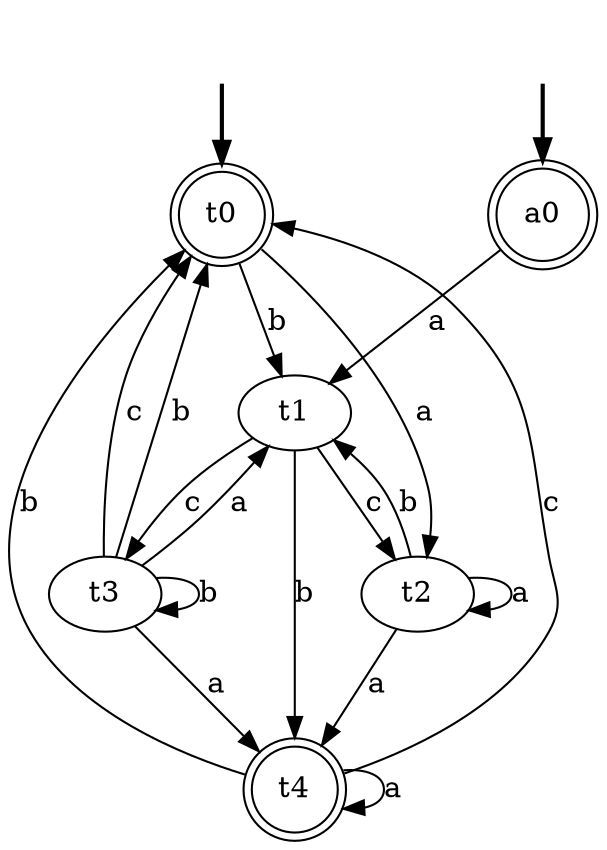 digraph{
    fake [style=invisible]
    t0 [root=true, shape=doublecircle]

    fake -> t0 [style=bold]

    foo [style=invisible]
    a0 [root=true, shape=doublecircle]

    foo -> a0 [style=bold]

    t1
    t2
    t3
    t4 [shape=doublecircle]

    a0 -> t1 [label="a"]
    t0 -> t1 [label="b"]
    t0 -> t2 [label="a"]
    t1 -> t2 [label="c"]
    t1 -> t3 [label="c"]
    t1 -> t4 [label="b"]
    t2 -> t4 [label="a"]
    t2 -> t2 [label="a"]
    t2 -> t1 [label="b"]
    t3 -> t3 [label="b"]
    t3 -> t1 [label="a"]
    t3 -> t4 [label="a"]
    t3 -> t0 [label="b"]
    t3 -> t0 [label="c"]
    t4 -> t0 [label="c"]
    t4 -> t0 [label="b"]
    t4 -> t4 [label="a"]
}
